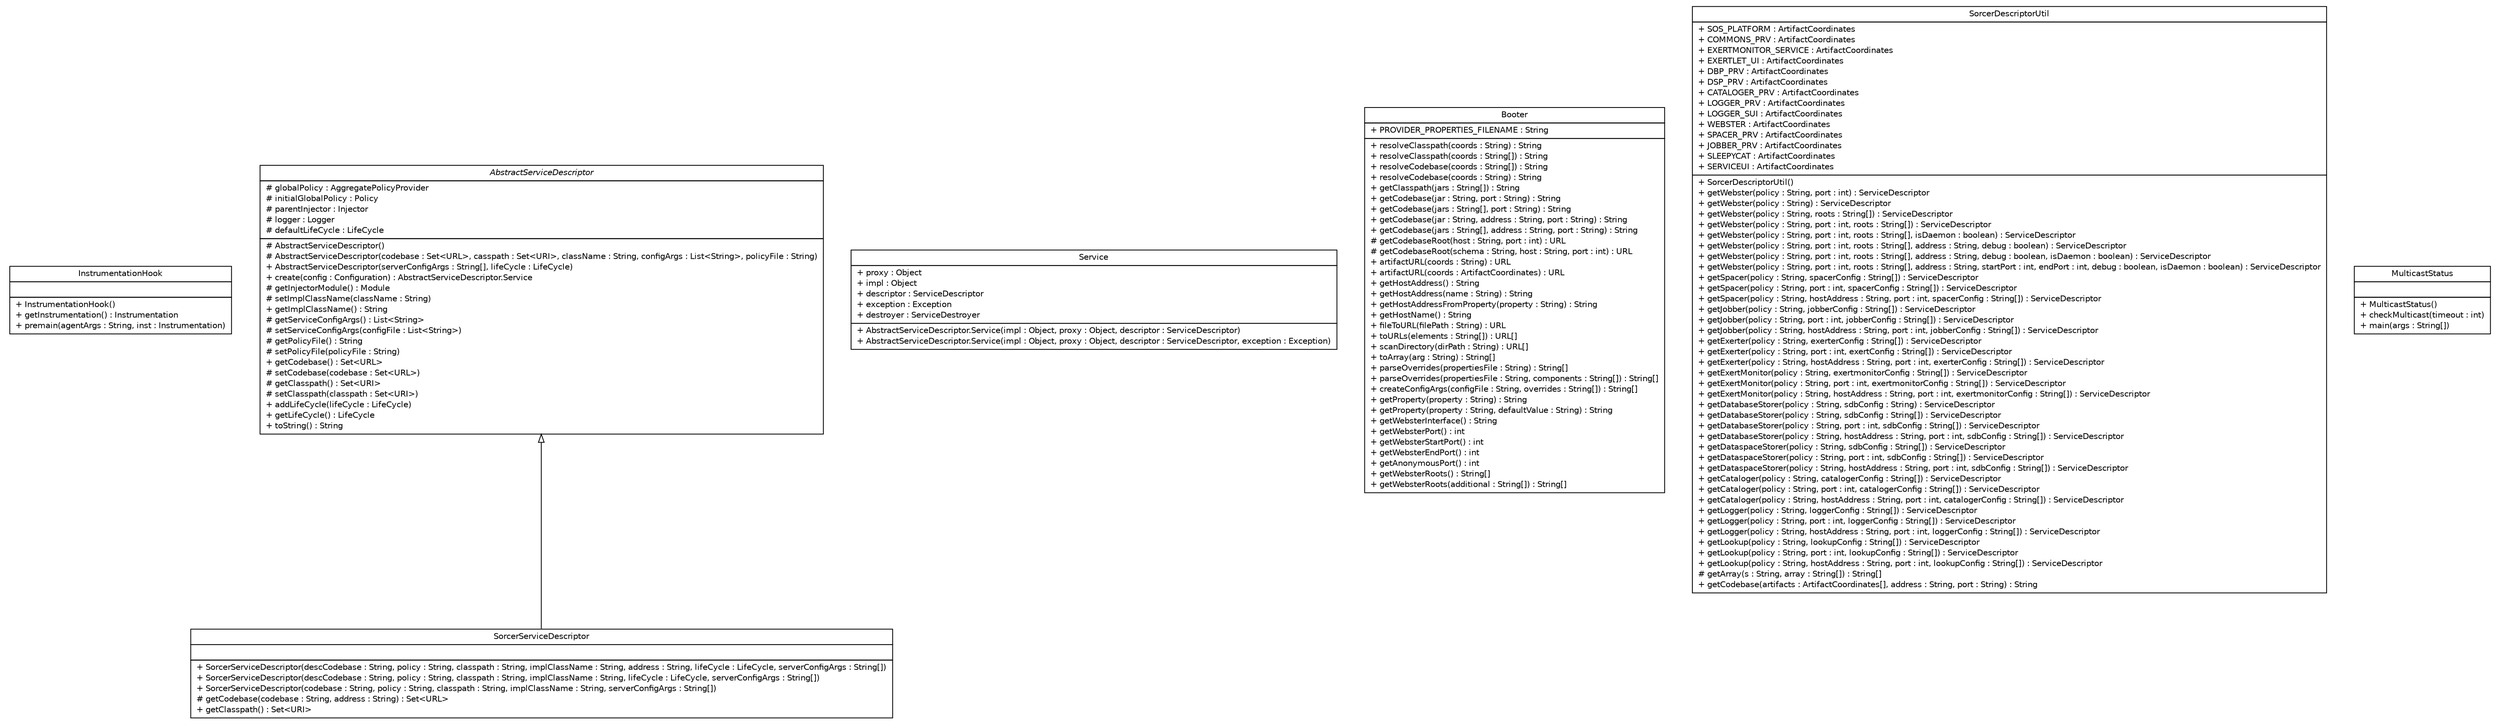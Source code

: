 #!/usr/local/bin/dot
#
# Class diagram 
# Generated by UMLGraph version R5_6 (http://www.umlgraph.org/)
#

digraph G {
	edge [fontname="Helvetica",fontsize=10,labelfontname="Helvetica",labelfontsize=10];
	node [fontname="Helvetica",fontsize=10,shape=plaintext];
	nodesep=0.25;
	ranksep=0.5;
	// sorcer.provider.boot.InstrumentationHook
	c44821 [label=<<table title="sorcer.provider.boot.InstrumentationHook" border="0" cellborder="1" cellspacing="0" cellpadding="2" port="p" href="./InstrumentationHook.html">
		<tr><td><table border="0" cellspacing="0" cellpadding="1">
<tr><td align="center" balign="center"> InstrumentationHook </td></tr>
		</table></td></tr>
		<tr><td><table border="0" cellspacing="0" cellpadding="1">
<tr><td align="left" balign="left">  </td></tr>
		</table></td></tr>
		<tr><td><table border="0" cellspacing="0" cellpadding="1">
<tr><td align="left" balign="left"> + InstrumentationHook() </td></tr>
<tr><td align="left" balign="left"> + getInstrumentation() : Instrumentation </td></tr>
<tr><td align="left" balign="left"> + premain(agentArgs : String, inst : Instrumentation) </td></tr>
		</table></td></tr>
		</table>>, URL="./InstrumentationHook.html", fontname="Helvetica", fontcolor="black", fontsize=10.0];
	// sorcer.provider.boot.AbstractServiceDescriptor
	c44822 [label=<<table title="sorcer.provider.boot.AbstractServiceDescriptor" border="0" cellborder="1" cellspacing="0" cellpadding="2" port="p" href="./AbstractServiceDescriptor.html">
		<tr><td><table border="0" cellspacing="0" cellpadding="1">
<tr><td align="center" balign="center"><font face="Helvetica-Oblique"> AbstractServiceDescriptor </font></td></tr>
		</table></td></tr>
		<tr><td><table border="0" cellspacing="0" cellpadding="1">
<tr><td align="left" balign="left"> # globalPolicy : AggregatePolicyProvider </td></tr>
<tr><td align="left" balign="left"> # initialGlobalPolicy : Policy </td></tr>
<tr><td align="left" balign="left"> # parentInjector : Injector </td></tr>
<tr><td align="left" balign="left"> # logger : Logger </td></tr>
<tr><td align="left" balign="left"> # defaultLifeCycle : LifeCycle </td></tr>
		</table></td></tr>
		<tr><td><table border="0" cellspacing="0" cellpadding="1">
<tr><td align="left" balign="left"> # AbstractServiceDescriptor() </td></tr>
<tr><td align="left" balign="left"> # AbstractServiceDescriptor(codebase : Set&lt;URL&gt;, casspath : Set&lt;URI&gt;, className : String, configArgs : List&lt;String&gt;, policyFile : String) </td></tr>
<tr><td align="left" balign="left"> + AbstractServiceDescriptor(serverConfigArgs : String[], lifeCycle : LifeCycle) </td></tr>
<tr><td align="left" balign="left"> + create(config : Configuration) : AbstractServiceDescriptor.Service </td></tr>
<tr><td align="left" balign="left"> # getInjectorModule() : Module </td></tr>
<tr><td align="left" balign="left"> # setImplClassName(className : String) </td></tr>
<tr><td align="left" balign="left"> + getImplClassName() : String </td></tr>
<tr><td align="left" balign="left"> # getServiceConfigArgs() : List&lt;String&gt; </td></tr>
<tr><td align="left" balign="left"> # setServiceConfigArgs(configFile : List&lt;String&gt;) </td></tr>
<tr><td align="left" balign="left"> # getPolicyFile() : String </td></tr>
<tr><td align="left" balign="left"> # setPolicyFile(policyFile : String) </td></tr>
<tr><td align="left" balign="left"> + getCodebase() : Set&lt;URL&gt; </td></tr>
<tr><td align="left" balign="left"> # setCodebase(codebase : Set&lt;URL&gt;) </td></tr>
<tr><td align="left" balign="left"> # getClasspath() : Set&lt;URI&gt; </td></tr>
<tr><td align="left" balign="left"> # setClasspath(classpath : Set&lt;URI&gt;) </td></tr>
<tr><td align="left" balign="left"> + addLifeCycle(lifeCycle : LifeCycle) </td></tr>
<tr><td align="left" balign="left"> + getLifeCycle() : LifeCycle </td></tr>
<tr><td align="left" balign="left"> + toString() : String </td></tr>
		</table></td></tr>
		</table>>, URL="./AbstractServiceDescriptor.html", fontname="Helvetica", fontcolor="black", fontsize=10.0];
	// sorcer.provider.boot.AbstractServiceDescriptor.Service
	c44823 [label=<<table title="sorcer.provider.boot.AbstractServiceDescriptor.Service" border="0" cellborder="1" cellspacing="0" cellpadding="2" port="p" href="./AbstractServiceDescriptor.Service.html">
		<tr><td><table border="0" cellspacing="0" cellpadding="1">
<tr><td align="center" balign="center"> Service </td></tr>
		</table></td></tr>
		<tr><td><table border="0" cellspacing="0" cellpadding="1">
<tr><td align="left" balign="left"> + proxy : Object </td></tr>
<tr><td align="left" balign="left"> + impl : Object </td></tr>
<tr><td align="left" balign="left"> + descriptor : ServiceDescriptor </td></tr>
<tr><td align="left" balign="left"> + exception : Exception </td></tr>
<tr><td align="left" balign="left"> + destroyer : ServiceDestroyer </td></tr>
		</table></td></tr>
		<tr><td><table border="0" cellspacing="0" cellpadding="1">
<tr><td align="left" balign="left"> + AbstractServiceDescriptor.Service(impl : Object, proxy : Object, descriptor : ServiceDescriptor) </td></tr>
<tr><td align="left" balign="left"> + AbstractServiceDescriptor.Service(impl : Object, proxy : Object, descriptor : ServiceDescriptor, exception : Exception) </td></tr>
		</table></td></tr>
		</table>>, URL="./AbstractServiceDescriptor.Service.html", fontname="Helvetica", fontcolor="black", fontsize=10.0];
	// sorcer.provider.boot.Booter
	c44824 [label=<<table title="sorcer.provider.boot.Booter" border="0" cellborder="1" cellspacing="0" cellpadding="2" port="p" href="./Booter.html">
		<tr><td><table border="0" cellspacing="0" cellpadding="1">
<tr><td align="center" balign="center"> Booter </td></tr>
		</table></td></tr>
		<tr><td><table border="0" cellspacing="0" cellpadding="1">
<tr><td align="left" balign="left"> + PROVIDER_PROPERTIES_FILENAME : String </td></tr>
		</table></td></tr>
		<tr><td><table border="0" cellspacing="0" cellpadding="1">
<tr><td align="left" balign="left"> + resolveClasspath(coords : String) : String </td></tr>
<tr><td align="left" balign="left"> + resolveClasspath(coords : String[]) : String </td></tr>
<tr><td align="left" balign="left"> + resolveCodebase(coords : String[]) : String </td></tr>
<tr><td align="left" balign="left"> + resolveCodebase(coords : String) : String </td></tr>
<tr><td align="left" balign="left"> + getClasspath(jars : String[]) : String </td></tr>
<tr><td align="left" balign="left"> + getCodebase(jar : String, port : String) : String </td></tr>
<tr><td align="left" balign="left"> + getCodebase(jars : String[], port : String) : String </td></tr>
<tr><td align="left" balign="left"> + getCodebase(jar : String, address : String, port : String) : String </td></tr>
<tr><td align="left" balign="left"> + getCodebase(jars : String[], address : String, port : String) : String </td></tr>
<tr><td align="left" balign="left"> # getCodebaseRoot(host : String, port : int) : URL </td></tr>
<tr><td align="left" balign="left"> # getCodebaseRoot(schema : String, host : String, port : int) : URL </td></tr>
<tr><td align="left" balign="left"> + artifactURL(coords : String) : URL </td></tr>
<tr><td align="left" balign="left"> + artifactURL(coords : ArtifactCoordinates) : URL </td></tr>
<tr><td align="left" balign="left"> + getHostAddress() : String </td></tr>
<tr><td align="left" balign="left"> + getHostAddress(name : String) : String </td></tr>
<tr><td align="left" balign="left"> + getHostAddressFromProperty(property : String) : String </td></tr>
<tr><td align="left" balign="left"> + getHostName() : String </td></tr>
<tr><td align="left" balign="left"> + fileToURL(filePath : String) : URL </td></tr>
<tr><td align="left" balign="left"> + toURLs(elements : String[]) : URL[] </td></tr>
<tr><td align="left" balign="left"> + scanDirectory(dirPath : String) : URL[] </td></tr>
<tr><td align="left" balign="left"> + toArray(arg : String) : String[] </td></tr>
<tr><td align="left" balign="left"> + parseOverrides(propertiesFile : String) : String[] </td></tr>
<tr><td align="left" balign="left"> + parseOverrides(propertiesFile : String, components : String[]) : String[] </td></tr>
<tr><td align="left" balign="left"> + createConfigArgs(configFile : String, overrides : String[]) : String[] </td></tr>
<tr><td align="left" balign="left"> + getProperty(property : String) : String </td></tr>
<tr><td align="left" balign="left"> + getProperty(property : String, defaultValue : String) : String </td></tr>
<tr><td align="left" balign="left"> + getWebsterInterface() : String </td></tr>
<tr><td align="left" balign="left"> + getWebsterPort() : int </td></tr>
<tr><td align="left" balign="left"> + getWebsterStartPort() : int </td></tr>
<tr><td align="left" balign="left"> + getWebsterEndPort() : int </td></tr>
<tr><td align="left" balign="left"> + getAnonymousPort() : int </td></tr>
<tr><td align="left" balign="left"> + getWebsterRoots() : String[] </td></tr>
<tr><td align="left" balign="left"> + getWebsterRoots(additional : String[]) : String[] </td></tr>
		</table></td></tr>
		</table>>, URL="./Booter.html", fontname="Helvetica", fontcolor="black", fontsize=10.0];
	// sorcer.provider.boot.SorcerServiceDescriptor
	c44825 [label=<<table title="sorcer.provider.boot.SorcerServiceDescriptor" border="0" cellborder="1" cellspacing="0" cellpadding="2" port="p" href="./SorcerServiceDescriptor.html">
		<tr><td><table border="0" cellspacing="0" cellpadding="1">
<tr><td align="center" balign="center"> SorcerServiceDescriptor </td></tr>
		</table></td></tr>
		<tr><td><table border="0" cellspacing="0" cellpadding="1">
<tr><td align="left" balign="left">  </td></tr>
		</table></td></tr>
		<tr><td><table border="0" cellspacing="0" cellpadding="1">
<tr><td align="left" balign="left"> + SorcerServiceDescriptor(descCodebase : String, policy : String, classpath : String, implClassName : String, address : String, lifeCycle : LifeCycle, serverConfigArgs : String[]) </td></tr>
<tr><td align="left" balign="left"> + SorcerServiceDescriptor(descCodebase : String, policy : String, classpath : String, implClassName : String, lifeCycle : LifeCycle, serverConfigArgs : String[]) </td></tr>
<tr><td align="left" balign="left"> + SorcerServiceDescriptor(codebase : String, policy : String, classpath : String, implClassName : String, serverConfigArgs : String[]) </td></tr>
<tr><td align="left" balign="left"> # getCodebase(codebase : String, address : String) : Set&lt;URL&gt; </td></tr>
<tr><td align="left" balign="left"> + getClasspath() : Set&lt;URI&gt; </td></tr>
		</table></td></tr>
		</table>>, URL="./SorcerServiceDescriptor.html", fontname="Helvetica", fontcolor="black", fontsize=10.0];
	// sorcer.provider.boot.SorcerDescriptorUtil
	c44826 [label=<<table title="sorcer.provider.boot.SorcerDescriptorUtil" border="0" cellborder="1" cellspacing="0" cellpadding="2" port="p" href="./SorcerDescriptorUtil.html">
		<tr><td><table border="0" cellspacing="0" cellpadding="1">
<tr><td align="center" balign="center"> SorcerDescriptorUtil </td></tr>
		</table></td></tr>
		<tr><td><table border="0" cellspacing="0" cellpadding="1">
<tr><td align="left" balign="left"> + SOS_PLATFORM : ArtifactCoordinates </td></tr>
<tr><td align="left" balign="left"> + COMMONS_PRV : ArtifactCoordinates </td></tr>
<tr><td align="left" balign="left"> + EXERTMONITOR_SERVICE : ArtifactCoordinates </td></tr>
<tr><td align="left" balign="left"> + EXERTLET_UI : ArtifactCoordinates </td></tr>
<tr><td align="left" balign="left"> + DBP_PRV : ArtifactCoordinates </td></tr>
<tr><td align="left" balign="left"> + DSP_PRV : ArtifactCoordinates </td></tr>
<tr><td align="left" balign="left"> + CATALOGER_PRV : ArtifactCoordinates </td></tr>
<tr><td align="left" balign="left"> + LOGGER_PRV : ArtifactCoordinates </td></tr>
<tr><td align="left" balign="left"> + LOGGER_SUI : ArtifactCoordinates </td></tr>
<tr><td align="left" balign="left"> + WEBSTER : ArtifactCoordinates </td></tr>
<tr><td align="left" balign="left"> + SPACER_PRV : ArtifactCoordinates </td></tr>
<tr><td align="left" balign="left"> + JOBBER_PRV : ArtifactCoordinates </td></tr>
<tr><td align="left" balign="left"> + SLEEPYCAT : ArtifactCoordinates </td></tr>
<tr><td align="left" balign="left"> + SERVICEUI : ArtifactCoordinates </td></tr>
		</table></td></tr>
		<tr><td><table border="0" cellspacing="0" cellpadding="1">
<tr><td align="left" balign="left"> + SorcerDescriptorUtil() </td></tr>
<tr><td align="left" balign="left"> + getWebster(policy : String, port : int) : ServiceDescriptor </td></tr>
<tr><td align="left" balign="left"> + getWebster(policy : String) : ServiceDescriptor </td></tr>
<tr><td align="left" balign="left"> + getWebster(policy : String, roots : String[]) : ServiceDescriptor </td></tr>
<tr><td align="left" balign="left"> + getWebster(policy : String, port : int, roots : String[]) : ServiceDescriptor </td></tr>
<tr><td align="left" balign="left"> + getWebster(policy : String, port : int, roots : String[], isDaemon : boolean) : ServiceDescriptor </td></tr>
<tr><td align="left" balign="left"> + getWebster(policy : String, port : int, roots : String[], address : String, debug : boolean) : ServiceDescriptor </td></tr>
<tr><td align="left" balign="left"> + getWebster(policy : String, port : int, roots : String[], address : String, debug : boolean, isDaemon : boolean) : ServiceDescriptor </td></tr>
<tr><td align="left" balign="left"> + getWebster(policy : String, port : int, roots : String[], address : String, startPort : int, endPort : int, debug : boolean, isDaemon : boolean) : ServiceDescriptor </td></tr>
<tr><td align="left" balign="left"> + getSpacer(policy : String, spacerConfig : String[]) : ServiceDescriptor </td></tr>
<tr><td align="left" balign="left"> + getSpacer(policy : String, port : int, spacerConfig : String[]) : ServiceDescriptor </td></tr>
<tr><td align="left" balign="left"> + getSpacer(policy : String, hostAddress : String, port : int, spacerConfig : String[]) : ServiceDescriptor </td></tr>
<tr><td align="left" balign="left"> + getJobber(policy : String, jobberConfig : String[]) : ServiceDescriptor </td></tr>
<tr><td align="left" balign="left"> + getJobber(policy : String, port : int, jobberConfig : String[]) : ServiceDescriptor </td></tr>
<tr><td align="left" balign="left"> + getJobber(policy : String, hostAddress : String, port : int, jobberConfig : String[]) : ServiceDescriptor </td></tr>
<tr><td align="left" balign="left"> + getExerter(policy : String, exerterConfig : String[]) : ServiceDescriptor </td></tr>
<tr><td align="left" balign="left"> + getExerter(policy : String, port : int, exertConfig : String[]) : ServiceDescriptor </td></tr>
<tr><td align="left" balign="left"> + getExerter(policy : String, hostAddress : String, port : int, exerterConfig : String[]) : ServiceDescriptor </td></tr>
<tr><td align="left" balign="left"> + getExertMonitor(policy : String, exertmonitorConfig : String[]) : ServiceDescriptor </td></tr>
<tr><td align="left" balign="left"> + getExertMonitor(policy : String, port : int, exertmonitorConfig : String[]) : ServiceDescriptor </td></tr>
<tr><td align="left" balign="left"> + getExertMonitor(policy : String, hostAddress : String, port : int, exertmonitorConfig : String[]) : ServiceDescriptor </td></tr>
<tr><td align="left" balign="left"> + getDatabaseStorer(policy : String, sdbConfig : String) : ServiceDescriptor </td></tr>
<tr><td align="left" balign="left"> + getDatabaseStorer(policy : String, sdbConfig : String[]) : ServiceDescriptor </td></tr>
<tr><td align="left" balign="left"> + getDatabaseStorer(policy : String, port : int, sdbConfig : String[]) : ServiceDescriptor </td></tr>
<tr><td align="left" balign="left"> + getDatabaseStorer(policy : String, hostAddress : String, port : int, sdbConfig : String[]) : ServiceDescriptor </td></tr>
<tr><td align="left" balign="left"> + getDataspaceStorer(policy : String, sdbConfig : String[]) : ServiceDescriptor </td></tr>
<tr><td align="left" balign="left"> + getDataspaceStorer(policy : String, port : int, sdbConfig : String[]) : ServiceDescriptor </td></tr>
<tr><td align="left" balign="left"> + getDataspaceStorer(policy : String, hostAddress : String, port : int, sdbConfig : String[]) : ServiceDescriptor </td></tr>
<tr><td align="left" balign="left"> + getCataloger(policy : String, catalogerConfig : String[]) : ServiceDescriptor </td></tr>
<tr><td align="left" balign="left"> + getCataloger(policy : String, port : int, catalogerConfig : String[]) : ServiceDescriptor </td></tr>
<tr><td align="left" balign="left"> + getCataloger(policy : String, hostAddress : String, port : int, catalogerConfig : String[]) : ServiceDescriptor </td></tr>
<tr><td align="left" balign="left"> + getLogger(policy : String, loggerConfig : String[]) : ServiceDescriptor </td></tr>
<tr><td align="left" balign="left"> + getLogger(policy : String, port : int, loggerConfig : String[]) : ServiceDescriptor </td></tr>
<tr><td align="left" balign="left"> + getLogger(policy : String, hostAddress : String, port : int, loggerConfig : String[]) : ServiceDescriptor </td></tr>
<tr><td align="left" balign="left"> + getLookup(policy : String, lookupConfig : String[]) : ServiceDescriptor </td></tr>
<tr><td align="left" balign="left"> + getLookup(policy : String, port : int, lookupConfig : String[]) : ServiceDescriptor </td></tr>
<tr><td align="left" balign="left"> + getLookup(policy : String, hostAddress : String, port : int, lookupConfig : String[]) : ServiceDescriptor </td></tr>
<tr><td align="left" balign="left"> # getArray(s : String, array : String[]) : String[] </td></tr>
<tr><td align="left" balign="left"> + getCodebase(artifacts : ArtifactCoordinates[], address : String, port : String) : String </td></tr>
		</table></td></tr>
		</table>>, URL="./SorcerDescriptorUtil.html", fontname="Helvetica", fontcolor="black", fontsize=10.0];
	// sorcer.provider.boot.MulticastStatus
	c44827 [label=<<table title="sorcer.provider.boot.MulticastStatus" border="0" cellborder="1" cellspacing="0" cellpadding="2" port="p" href="./MulticastStatus.html">
		<tr><td><table border="0" cellspacing="0" cellpadding="1">
<tr><td align="center" balign="center"> MulticastStatus </td></tr>
		</table></td></tr>
		<tr><td><table border="0" cellspacing="0" cellpadding="1">
<tr><td align="left" balign="left">  </td></tr>
		</table></td></tr>
		<tr><td><table border="0" cellspacing="0" cellpadding="1">
<tr><td align="left" balign="left"> + MulticastStatus() </td></tr>
<tr><td align="left" balign="left"> + checkMulticast(timeout : int) </td></tr>
<tr><td align="left" balign="left"> + main(args : String[]) </td></tr>
		</table></td></tr>
		</table>>, URL="./MulticastStatus.html", fontname="Helvetica", fontcolor="black", fontsize=10.0];
	//sorcer.provider.boot.SorcerServiceDescriptor extends sorcer.provider.boot.AbstractServiceDescriptor
	c44822:p -> c44825:p [dir=back,arrowtail=empty];
}

